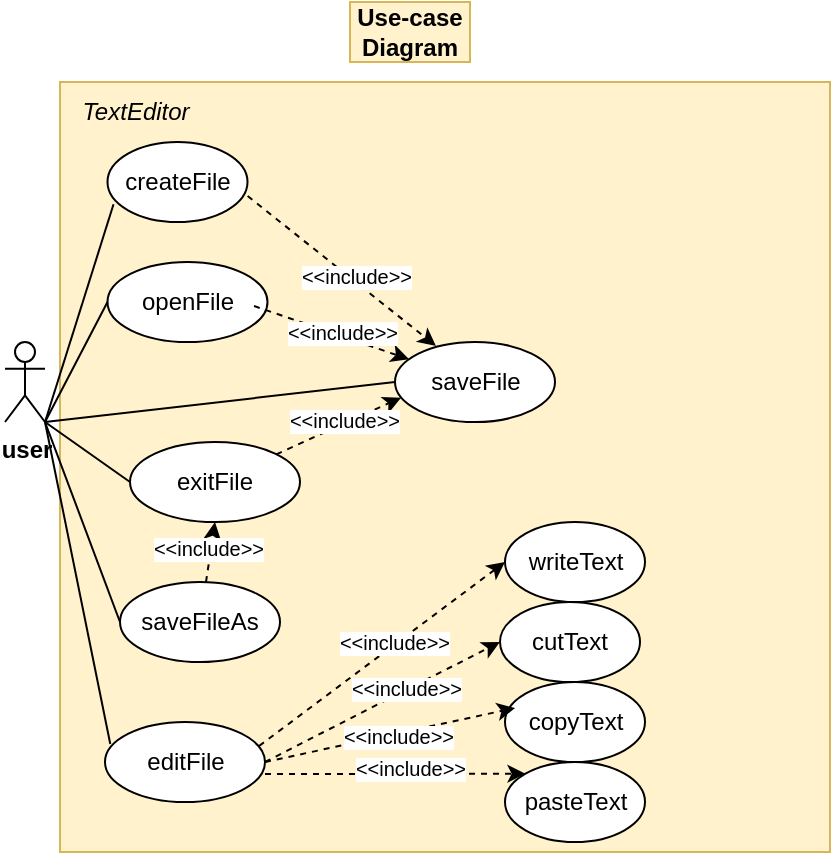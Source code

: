 <mxfile version="24.8.6">
  <diagram name="Sida-1" id="aEJ8TClAQQ043p-pL9k2">
    <mxGraphModel dx="1232" dy="604" grid="1" gridSize="10" guides="1" tooltips="1" connect="1" arrows="1" fold="1" page="1" pageScale="1" pageWidth="827" pageHeight="1169" math="0" shadow="0">
      <root>
        <mxCell id="0" />
        <mxCell id="1" parent="0" />
        <mxCell id="Ga6TCCRvnEUgYna4dLQ_-1" value="" style="whiteSpace=wrap;html=1;aspect=fixed;fillColor=#fff2cc;strokeColor=#d6b656;" parent="1" vertex="1">
          <mxGeometry x="45" y="60" width="385" height="385" as="geometry" />
        </mxCell>
        <mxCell id="JDxc8rM6WF3rHRi5hyL5-1" value="&lt;b&gt;Use-case Diagram&lt;/b&gt;" style="text;html=1;align=center;verticalAlign=middle;whiteSpace=wrap;rounded=0;fillColor=#fff2cc;strokeColor=#d6b656;" parent="1" vertex="1">
          <mxGeometry x="190" y="20" width="60" height="30" as="geometry" />
        </mxCell>
        <mxCell id="JDxc8rM6WF3rHRi5hyL5-2" value="user" style="shape=umlActor;verticalLabelPosition=bottom;verticalAlign=top;html=1;outlineConnect=0;fontSize=12;fontStyle=1" parent="1" vertex="1">
          <mxGeometry x="17.5" y="190" width="20" height="40" as="geometry" />
        </mxCell>
        <mxCell id="JDxc8rM6WF3rHRi5hyL5-3" value="createFile" style="ellipse;whiteSpace=wrap;html=1;" parent="1" vertex="1">
          <mxGeometry x="68.75" y="90" width="70" height="40" as="geometry" />
        </mxCell>
        <mxCell id="JDxc8rM6WF3rHRi5hyL5-4" value="openFile" style="ellipse;whiteSpace=wrap;html=1;" parent="1" vertex="1">
          <mxGeometry x="68.75" y="150" width="80" height="40" as="geometry" />
        </mxCell>
        <mxCell id="JDxc8rM6WF3rHRi5hyL5-6" value="saveFile" style="ellipse;whiteSpace=wrap;html=1;" parent="1" vertex="1">
          <mxGeometry x="212.5" y="190" width="80" height="40" as="geometry" />
        </mxCell>
        <mxCell id="JDxc8rM6WF3rHRi5hyL5-7" value="editFile" style="ellipse;whiteSpace=wrap;html=1;" parent="1" vertex="1">
          <mxGeometry x="67.5" y="380" width="80" height="40" as="geometry" />
        </mxCell>
        <mxCell id="JDxc8rM6WF3rHRi5hyL5-8" value="" style="endArrow=none;html=1;rounded=0;exitX=1;exitY=1;exitDx=0;exitDy=0;exitPerimeter=0;entryX=0.043;entryY=0.779;entryDx=0;entryDy=0;entryPerimeter=0;" parent="1" source="JDxc8rM6WF3rHRi5hyL5-2" target="JDxc8rM6WF3rHRi5hyL5-3" edge="1">
          <mxGeometry width="50" height="50" relative="1" as="geometry">
            <mxPoint x="357.5" y="390" as="sourcePoint" />
            <mxPoint x="137.5" y="100" as="targetPoint" />
          </mxGeometry>
        </mxCell>
        <mxCell id="JDxc8rM6WF3rHRi5hyL5-9" value="" style="endArrow=none;html=1;rounded=0;exitX=1;exitY=1;exitDx=0;exitDy=0;exitPerimeter=0;entryX=0;entryY=0.5;entryDx=0;entryDy=0;" parent="1" source="JDxc8rM6WF3rHRi5hyL5-2" target="JDxc8rM6WF3rHRi5hyL5-4" edge="1">
          <mxGeometry width="50" height="50" relative="1" as="geometry">
            <mxPoint x="57.5" y="240" as="sourcePoint" />
            <mxPoint x="200.5" y="211" as="targetPoint" />
          </mxGeometry>
        </mxCell>
        <mxCell id="JDxc8rM6WF3rHRi5hyL5-10" value="" style="endArrow=none;html=1;rounded=0;entryX=0.033;entryY=0.275;entryDx=0;entryDy=0;entryPerimeter=0;" parent="1" target="JDxc8rM6WF3rHRi5hyL5-7" edge="1">
          <mxGeometry width="50" height="50" relative="1" as="geometry">
            <mxPoint x="37.5" y="230" as="sourcePoint" />
            <mxPoint x="207.5" y="310" as="targetPoint" />
          </mxGeometry>
        </mxCell>
        <mxCell id="JDxc8rM6WF3rHRi5hyL5-11" value="" style="endArrow=none;html=1;rounded=0;entryX=0;entryY=0.5;entryDx=0;entryDy=0;exitX=1;exitY=1;exitDx=0;exitDy=0;exitPerimeter=0;" parent="1" source="JDxc8rM6WF3rHRi5hyL5-2" target="JDxc8rM6WF3rHRi5hyL5-6" edge="1">
          <mxGeometry width="50" height="50" relative="1" as="geometry">
            <mxPoint x="47.5" y="230" as="sourcePoint" />
            <mxPoint x="191.5" y="422" as="targetPoint" />
          </mxGeometry>
        </mxCell>
        <mxCell id="Ga6TCCRvnEUgYna4dLQ_-2" value="&lt;span style=&quot;font-size: 12.0px;&quot;&gt;exitFile&lt;/span&gt;" style="ellipse;whiteSpace=wrap;html=1;" parent="1" vertex="1">
          <mxGeometry x="80" y="240" width="85" height="40" as="geometry" />
        </mxCell>
        <mxCell id="Ga6TCCRvnEUgYna4dLQ_-3" value="" style="endArrow=none;html=1;rounded=0;entryX=0;entryY=0.5;entryDx=0;entryDy=0;exitX=1;exitY=1;exitDx=0;exitDy=0;exitPerimeter=0;" parent="1" source="JDxc8rM6WF3rHRi5hyL5-2" target="Ga6TCCRvnEUgYna4dLQ_-2" edge="1">
          <mxGeometry width="50" height="50" relative="1" as="geometry">
            <mxPoint x="57.5" y="240" as="sourcePoint" />
            <mxPoint x="104.5" y="335" as="targetPoint" />
          </mxGeometry>
        </mxCell>
        <mxCell id="Ga6TCCRvnEUgYna4dLQ_-4" value="&lt;i&gt;TextEditor&lt;/i&gt;" style="text;html=1;align=center;verticalAlign=middle;whiteSpace=wrap;rounded=0;" parent="1" vertex="1">
          <mxGeometry x="52.5" y="60" width="60" height="30" as="geometry" />
        </mxCell>
        <mxCell id="Ga6TCCRvnEUgYna4dLQ_-5" value="cutText&lt;span style=&quot;caret-color: rgba(0, 0, 0, 0); color: rgba(0, 0, 0, 0); font-family: monospace; font-size: 0px; text-align: start; white-space: nowrap;&quot;&gt;%3CmxGraphModel%3E%3Croot%3E%3CmxCell%20id%3D%220%22%2F%3E%3CmxCell%20id%3D%221%22%20parent%3D%220%22%2F%3E%3CmxCell%20id%3D%222%22%20value%3D%22createFile%22%20style%3D%22ellipse%3BwhiteSpace%3Dwrap%3Bhtml%3D1%3B%22%20vertex%3D%221%22%20parent%3D%221%22%3E%3CmxGeometry%20x%3D%22115%22%20y%3D%22210%22%20width%3D%2270%22%20height%3D%2240%22%20as%3D%22geometry%22%2F%3E%3C%2FmxCell%3E%3C%2Froot%3E%3C%2FmxGraphModel%3E&lt;/span&gt;" style="ellipse;whiteSpace=wrap;html=1;" parent="1" vertex="1">
          <mxGeometry x="265" y="320" width="70" height="40" as="geometry" />
        </mxCell>
        <mxCell id="Ga6TCCRvnEUgYna4dLQ_-6" value="copyText" style="ellipse;whiteSpace=wrap;html=1;" parent="1" vertex="1">
          <mxGeometry x="267.5" y="360" width="70" height="40" as="geometry" />
        </mxCell>
        <mxCell id="Ga6TCCRvnEUgYna4dLQ_-7" value="pasteText" style="ellipse;whiteSpace=wrap;html=1;" parent="1" vertex="1">
          <mxGeometry x="267.5" y="400" width="70" height="40" as="geometry" />
        </mxCell>
        <mxCell id="Ga6TCCRvnEUgYna4dLQ_-11" value="saveFileAs" style="ellipse;whiteSpace=wrap;html=1;" parent="1" vertex="1">
          <mxGeometry x="75" y="310" width="80" height="40" as="geometry" />
        </mxCell>
        <mxCell id="Ga6TCCRvnEUgYna4dLQ_-12" value="" style="endArrow=none;html=1;rounded=0;entryX=0;entryY=0.5;entryDx=0;entryDy=0;" parent="1" target="Ga6TCCRvnEUgYna4dLQ_-11" edge="1">
          <mxGeometry width="50" height="50" relative="1" as="geometry">
            <mxPoint x="37.5" y="230" as="sourcePoint" />
            <mxPoint x="97.5" y="200" as="targetPoint" />
          </mxGeometry>
        </mxCell>
        <mxCell id="Ga6TCCRvnEUgYna4dLQ_-14" value="" style="endArrow=classic;html=1;rounded=0;curved=0;dashed=1;exitX=1;exitY=0.5;exitDx=0;exitDy=0;entryX=0.072;entryY=0.325;entryDx=0;entryDy=0;entryPerimeter=0;" parent="1" target="Ga6TCCRvnEUgYna4dLQ_-6" edge="1" source="JDxc8rM6WF3rHRi5hyL5-7">
          <mxGeometry width="50" height="50" relative="1" as="geometry">
            <mxPoint x="182.5" y="301.47" as="sourcePoint" />
            <mxPoint x="278.827" y="340.001" as="targetPoint" />
          </mxGeometry>
        </mxCell>
        <mxCell id="Ga6TCCRvnEUgYna4dLQ_-30" value="&amp;lt;&amp;lt;include&amp;gt;&amp;gt;" style="edgeLabel;html=1;align=center;verticalAlign=middle;resizable=0;points=[];fontSize=10;" parent="Ga6TCCRvnEUgYna4dLQ_-14" vertex="1" connectable="0">
          <mxGeometry x="0.06" y="-1" relative="1" as="geometry">
            <mxPoint as="offset" />
          </mxGeometry>
        </mxCell>
        <mxCell id="Ga6TCCRvnEUgYna4dLQ_-15" value="" style="endArrow=classic;html=1;rounded=0;curved=0;dashed=1;exitX=1;exitY=0.5;exitDx=0;exitDy=0;entryX=0;entryY=0.5;entryDx=0;entryDy=0;" parent="1" source="JDxc8rM6WF3rHRi5hyL5-7" target="Ga6TCCRvnEUgYna4dLQ_-5" edge="1">
          <mxGeometry width="50" height="50" relative="1" as="geometry">
            <mxPoint x="192.5" y="311.47" as="sourcePoint" />
            <mxPoint x="282.5" y="363" as="targetPoint" />
          </mxGeometry>
        </mxCell>
        <mxCell id="Ga6TCCRvnEUgYna4dLQ_-29" value="&amp;lt;&amp;lt;include&amp;gt;&amp;gt;" style="edgeLabel;html=1;align=center;verticalAlign=middle;resizable=0;points=[];fontSize=10;" parent="Ga6TCCRvnEUgYna4dLQ_-15" vertex="1" connectable="0">
          <mxGeometry x="0.198" y="1" relative="1" as="geometry">
            <mxPoint as="offset" />
          </mxGeometry>
        </mxCell>
        <mxCell id="Ga6TCCRvnEUgYna4dLQ_-22" value="" style="endArrow=classic;html=1;rounded=0;curved=0;dashed=1;entryX=0;entryY=0;entryDx=0;entryDy=0;" parent="1" target="Ga6TCCRvnEUgYna4dLQ_-7" edge="1">
          <mxGeometry width="50" height="50" relative="1" as="geometry">
            <mxPoint x="147.5" y="406" as="sourcePoint" />
            <mxPoint x="257.5" y="370" as="targetPoint" />
          </mxGeometry>
        </mxCell>
        <mxCell id="Ga6TCCRvnEUgYna4dLQ_-31" value="&amp;lt;&amp;lt;include&amp;gt;&amp;gt;" style="edgeLabel;html=1;align=center;verticalAlign=middle;resizable=0;points=[];fontSize=10;" parent="Ga6TCCRvnEUgYna4dLQ_-22" vertex="1" connectable="0">
          <mxGeometry x="0.091" y="3" relative="1" as="geometry">
            <mxPoint x="1" as="offset" />
          </mxGeometry>
        </mxCell>
        <mxCell id="Ga6TCCRvnEUgYna4dLQ_-25" value="writeText" style="ellipse;whiteSpace=wrap;html=1;" parent="1" vertex="1">
          <mxGeometry x="267.5" y="280" width="70" height="40" as="geometry" />
        </mxCell>
        <mxCell id="Ga6TCCRvnEUgYna4dLQ_-26" value="" style="endArrow=classic;html=1;rounded=0;curved=0;dashed=1;exitX=0.963;exitY=0.3;exitDx=0;exitDy=0;entryX=0;entryY=0.5;entryDx=0;entryDy=0;exitPerimeter=0;" parent="1" source="JDxc8rM6WF3rHRi5hyL5-7" target="Ga6TCCRvnEUgYna4dLQ_-25" edge="1">
          <mxGeometry width="50" height="50" relative="1" as="geometry">
            <mxPoint x="177.5" y="328.47" as="sourcePoint" />
            <mxPoint x="287.5" y="406" as="targetPoint" />
          </mxGeometry>
        </mxCell>
        <mxCell id="Ga6TCCRvnEUgYna4dLQ_-28" value="&amp;lt;&amp;lt;include&amp;gt;&amp;gt;" style="edgeLabel;html=1;align=center;verticalAlign=middle;resizable=0;points=[];fontSize=10;" parent="Ga6TCCRvnEUgYna4dLQ_-26" vertex="1" connectable="0">
          <mxGeometry x="0.109" y="2" relative="1" as="geometry">
            <mxPoint as="offset" />
          </mxGeometry>
        </mxCell>
        <mxCell id="gXh3jNHh74zM0W-QCB9n-88" value="" style="endArrow=classic;html=1;rounded=0;curved=0;dashed=1;exitX=0.963;exitY=0.3;exitDx=0;exitDy=0;exitPerimeter=0;" edge="1" parent="1" target="JDxc8rM6WF3rHRi5hyL5-6">
          <mxGeometry width="50" height="50" relative="1" as="geometry">
            <mxPoint x="142" y="172" as="sourcePoint" />
            <mxPoint x="265" y="80" as="targetPoint" />
          </mxGeometry>
        </mxCell>
        <mxCell id="gXh3jNHh74zM0W-QCB9n-89" value="&amp;lt;&amp;lt;include&amp;gt;&amp;gt;" style="edgeLabel;html=1;align=center;verticalAlign=middle;resizable=0;points=[];fontSize=10;" vertex="1" connectable="0" parent="gXh3jNHh74zM0W-QCB9n-88">
          <mxGeometry x="0.109" y="2" relative="1" as="geometry">
            <mxPoint as="offset" />
          </mxGeometry>
        </mxCell>
        <mxCell id="gXh3jNHh74zM0W-QCB9n-90" value="" style="endArrow=classic;html=1;rounded=0;curved=0;dashed=1;entryX=0.038;entryY=0.696;entryDx=0;entryDy=0;entryPerimeter=0;" edge="1" parent="1" source="Ga6TCCRvnEUgYna4dLQ_-2" target="JDxc8rM6WF3rHRi5hyL5-6">
          <mxGeometry width="50" height="50" relative="1" as="geometry">
            <mxPoint x="152" y="182" as="sourcePoint" />
            <mxPoint x="229.5" y="209" as="targetPoint" />
          </mxGeometry>
        </mxCell>
        <mxCell id="gXh3jNHh74zM0W-QCB9n-91" value="&amp;lt;&amp;lt;include&amp;gt;&amp;gt;" style="edgeLabel;html=1;align=center;verticalAlign=middle;resizable=0;points=[];fontSize=10;" vertex="1" connectable="0" parent="gXh3jNHh74zM0W-QCB9n-90">
          <mxGeometry x="0.109" y="2" relative="1" as="geometry">
            <mxPoint as="offset" />
          </mxGeometry>
        </mxCell>
        <mxCell id="gXh3jNHh74zM0W-QCB9n-92" value="" style="endArrow=classic;html=1;rounded=0;curved=0;dashed=1;exitX=1.001;exitY=0.675;exitDx=0;exitDy=0;entryX=0.256;entryY=0.05;entryDx=0;entryDy=0;entryPerimeter=0;exitPerimeter=0;" edge="1" parent="1" source="JDxc8rM6WF3rHRi5hyL5-3" target="JDxc8rM6WF3rHRi5hyL5-6">
          <mxGeometry width="50" height="50" relative="1" as="geometry">
            <mxPoint x="162" y="192" as="sourcePoint" />
            <mxPoint x="239.5" y="219" as="targetPoint" />
          </mxGeometry>
        </mxCell>
        <mxCell id="gXh3jNHh74zM0W-QCB9n-93" value="&amp;lt;&amp;lt;include&amp;gt;&amp;gt;" style="edgeLabel;html=1;align=center;verticalAlign=middle;resizable=0;points=[];fontSize=10;" vertex="1" connectable="0" parent="gXh3jNHh74zM0W-QCB9n-92">
          <mxGeometry x="0.109" y="2" relative="1" as="geometry">
            <mxPoint as="offset" />
          </mxGeometry>
        </mxCell>
        <mxCell id="gXh3jNHh74zM0W-QCB9n-94" value="" style="endArrow=classic;html=1;rounded=0;curved=0;dashed=1;entryX=0.5;entryY=1;entryDx=0;entryDy=0;" edge="1" parent="1" source="Ga6TCCRvnEUgYna4dLQ_-11" target="Ga6TCCRvnEUgYna4dLQ_-2">
          <mxGeometry width="50" height="50" relative="1" as="geometry">
            <mxPoint x="163.5" y="256" as="sourcePoint" />
            <mxPoint x="225.5" y="228" as="targetPoint" />
          </mxGeometry>
        </mxCell>
        <mxCell id="gXh3jNHh74zM0W-QCB9n-95" value="&amp;lt;&amp;lt;include&amp;gt;&amp;gt;" style="edgeLabel;html=1;align=center;verticalAlign=middle;resizable=0;points=[];fontSize=10;" vertex="1" connectable="0" parent="gXh3jNHh74zM0W-QCB9n-94">
          <mxGeometry x="0.109" y="2" relative="1" as="geometry">
            <mxPoint as="offset" />
          </mxGeometry>
        </mxCell>
      </root>
    </mxGraphModel>
  </diagram>
</mxfile>
